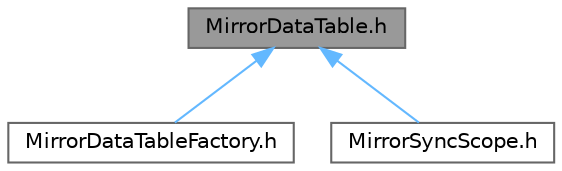 digraph "MirrorDataTable.h"
{
 // INTERACTIVE_SVG=YES
 // LATEX_PDF_SIZE
  bgcolor="transparent";
  edge [fontname=Helvetica,fontsize=10,labelfontname=Helvetica,labelfontsize=10];
  node [fontname=Helvetica,fontsize=10,shape=box,height=0.2,width=0.4];
  Node1 [id="Node000001",label="MirrorDataTable.h",height=0.2,width=0.4,color="gray40", fillcolor="grey60", style="filled", fontcolor="black",tooltip=" "];
  Node1 -> Node2 [id="edge1_Node000001_Node000002",dir="back",color="steelblue1",style="solid",tooltip=" "];
  Node2 [id="Node000002",label="MirrorDataTableFactory.h",height=0.2,width=0.4,color="grey40", fillcolor="white", style="filled",URL="$da/d92/MirrorDataTableFactory_8h.html",tooltip=" "];
  Node1 -> Node3 [id="edge2_Node000001_Node000003",dir="back",color="steelblue1",style="solid",tooltip=" "];
  Node3 [id="Node000003",label="MirrorSyncScope.h",height=0.2,width=0.4,color="grey40", fillcolor="white", style="filled",URL="$d6/d02/MirrorSyncScope_8h.html",tooltip=" "];
}
